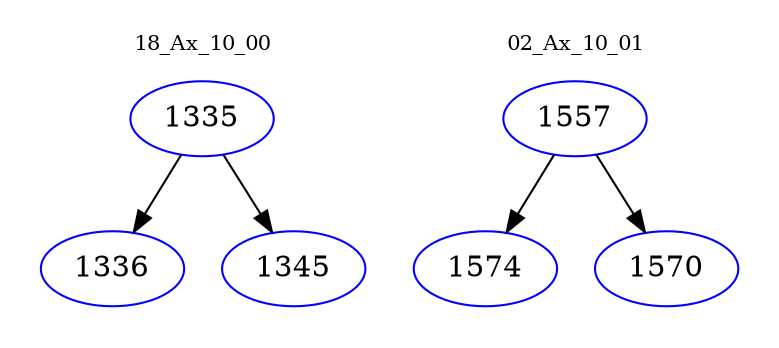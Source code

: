 digraph{
subgraph cluster_0 {
color = white
label = "18_Ax_10_00";
fontsize=10;
T0_1335 [label="1335", color="blue"]
T0_1335 -> T0_1336 [color="black"]
T0_1336 [label="1336", color="blue"]
T0_1335 -> T0_1345 [color="black"]
T0_1345 [label="1345", color="blue"]
}
subgraph cluster_1 {
color = white
label = "02_Ax_10_01";
fontsize=10;
T1_1557 [label="1557", color="blue"]
T1_1557 -> T1_1574 [color="black"]
T1_1574 [label="1574", color="blue"]
T1_1557 -> T1_1570 [color="black"]
T1_1570 [label="1570", color="blue"]
}
}
